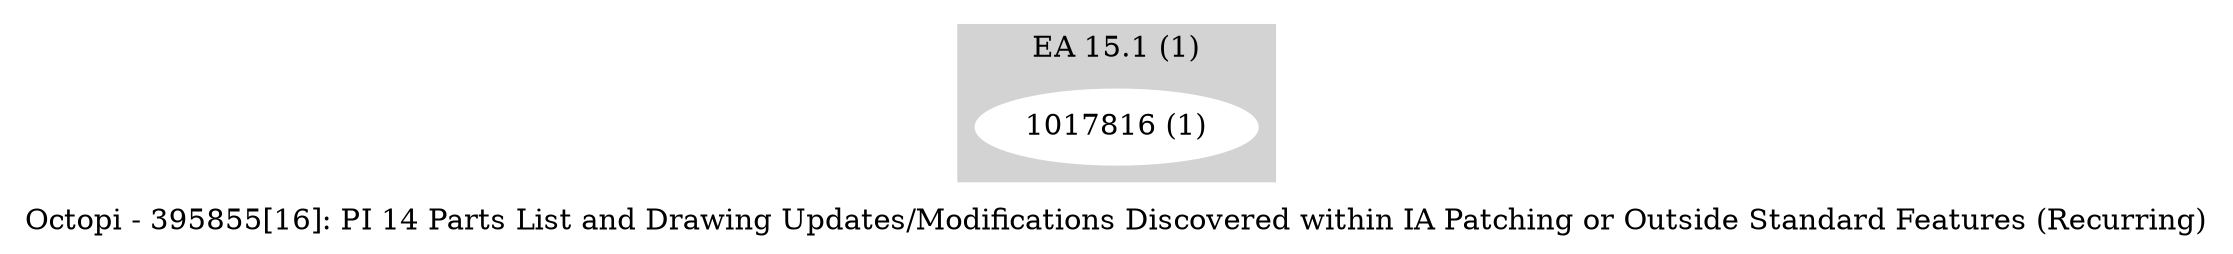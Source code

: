 digraph G {
    label = "Octopi - 395855[16]: PI 14 Parts List and Drawing Updates/Modifications Discovered within IA Patching or Outside Standard Features (Recurring)";
    ranksep = .1
    subgraph cluster_1 {
        style=filled;
        color=lightgrey;
        node [style=filled,color=white];
        "1017816 (1)"
        ;
        label = "EA 15.1 (1)";
    }
}
